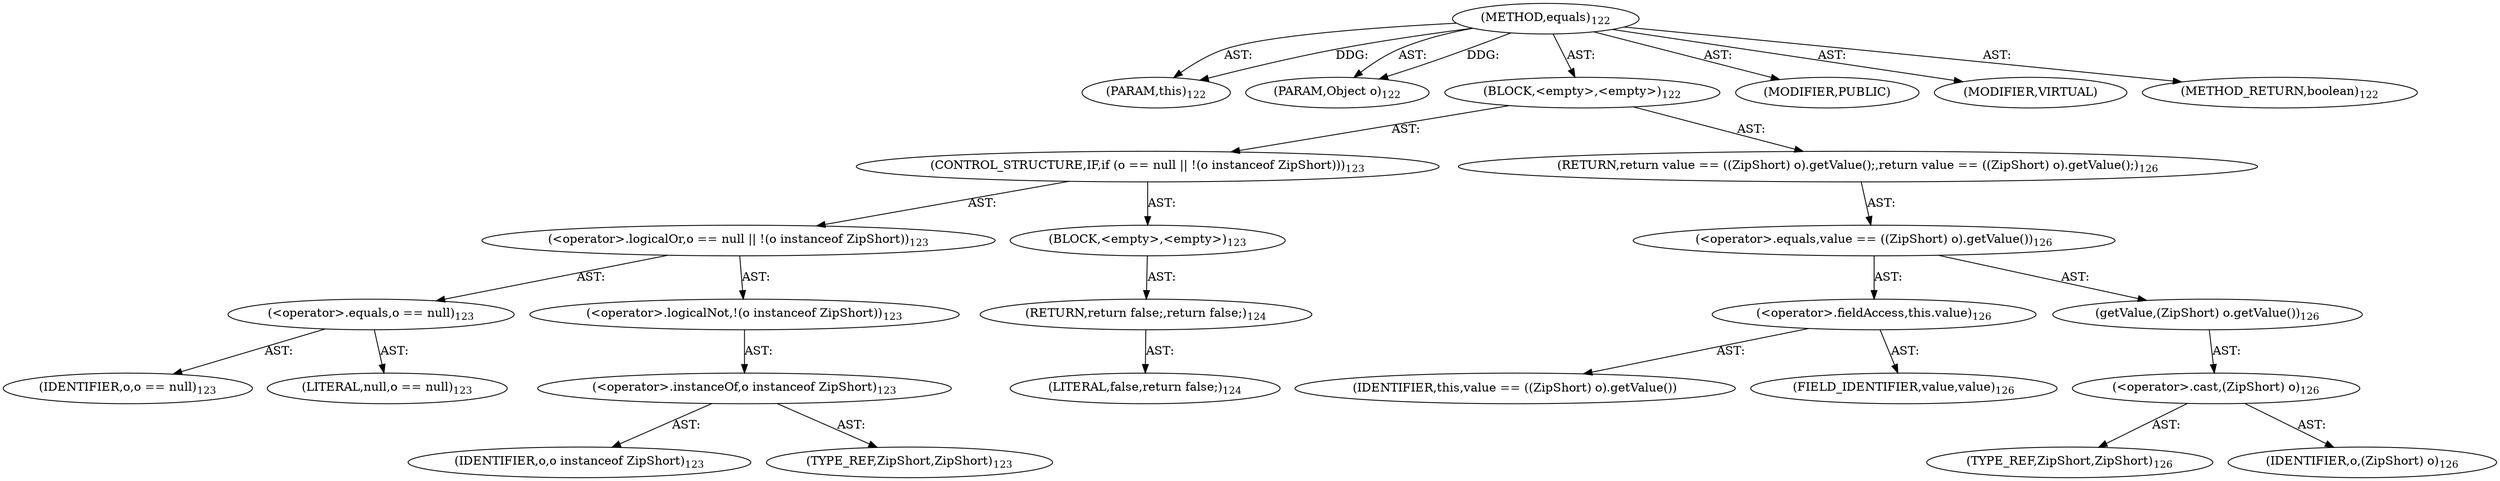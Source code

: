 digraph "equals" {  
"111669149701" [label = <(METHOD,equals)<SUB>122</SUB>> ]
"115964117001" [label = <(PARAM,this)<SUB>122</SUB>> ]
"115964117002" [label = <(PARAM,Object o)<SUB>122</SUB>> ]
"25769803781" [label = <(BLOCK,&lt;empty&gt;,&lt;empty&gt;)<SUB>122</SUB>> ]
"47244640256" [label = <(CONTROL_STRUCTURE,IF,if (o == null || !(o instanceof ZipShort)))<SUB>123</SUB>> ]
"30064771099" [label = <(&lt;operator&gt;.logicalOr,o == null || !(o instanceof ZipShort))<SUB>123</SUB>> ]
"30064771100" [label = <(&lt;operator&gt;.equals,o == null)<SUB>123</SUB>> ]
"68719476753" [label = <(IDENTIFIER,o,o == null)<SUB>123</SUB>> ]
"90194313227" [label = <(LITERAL,null,o == null)<SUB>123</SUB>> ]
"30064771101" [label = <(&lt;operator&gt;.logicalNot,!(o instanceof ZipShort))<SUB>123</SUB>> ]
"30064771102" [label = <(&lt;operator&gt;.instanceOf,o instanceof ZipShort)<SUB>123</SUB>> ]
"68719476754" [label = <(IDENTIFIER,o,o instanceof ZipShort)<SUB>123</SUB>> ]
"180388626434" [label = <(TYPE_REF,ZipShort,ZipShort)<SUB>123</SUB>> ]
"25769803782" [label = <(BLOCK,&lt;empty&gt;,&lt;empty&gt;)<SUB>123</SUB>> ]
"146028888066" [label = <(RETURN,return false;,return false;)<SUB>124</SUB>> ]
"90194313228" [label = <(LITERAL,false,return false;)<SUB>124</SUB>> ]
"146028888067" [label = <(RETURN,return value == ((ZipShort) o).getValue();,return value == ((ZipShort) o).getValue();)<SUB>126</SUB>> ]
"30064771103" [label = <(&lt;operator&gt;.equals,value == ((ZipShort) o).getValue())<SUB>126</SUB>> ]
"30064771104" [label = <(&lt;operator&gt;.fieldAccess,this.value)<SUB>126</SUB>> ]
"68719476755" [label = <(IDENTIFIER,this,value == ((ZipShort) o).getValue())> ]
"55834574854" [label = <(FIELD_IDENTIFIER,value,value)<SUB>126</SUB>> ]
"30064771105" [label = <(getValue,(ZipShort) o.getValue())<SUB>126</SUB>> ]
"30064771106" [label = <(&lt;operator&gt;.cast,(ZipShort) o)<SUB>126</SUB>> ]
"180388626435" [label = <(TYPE_REF,ZipShort,ZipShort)<SUB>126</SUB>> ]
"68719476756" [label = <(IDENTIFIER,o,(ZipShort) o)<SUB>126</SUB>> ]
"133143986187" [label = <(MODIFIER,PUBLIC)> ]
"133143986188" [label = <(MODIFIER,VIRTUAL)> ]
"128849018885" [label = <(METHOD_RETURN,boolean)<SUB>122</SUB>> ]
  "111669149701" -> "115964117001"  [ label = "AST: "] 
  "111669149701" -> "115964117002"  [ label = "AST: "] 
  "111669149701" -> "25769803781"  [ label = "AST: "] 
  "111669149701" -> "133143986187"  [ label = "AST: "] 
  "111669149701" -> "133143986188"  [ label = "AST: "] 
  "111669149701" -> "128849018885"  [ label = "AST: "] 
  "25769803781" -> "47244640256"  [ label = "AST: "] 
  "25769803781" -> "146028888067"  [ label = "AST: "] 
  "47244640256" -> "30064771099"  [ label = "AST: "] 
  "47244640256" -> "25769803782"  [ label = "AST: "] 
  "30064771099" -> "30064771100"  [ label = "AST: "] 
  "30064771099" -> "30064771101"  [ label = "AST: "] 
  "30064771100" -> "68719476753"  [ label = "AST: "] 
  "30064771100" -> "90194313227"  [ label = "AST: "] 
  "30064771101" -> "30064771102"  [ label = "AST: "] 
  "30064771102" -> "68719476754"  [ label = "AST: "] 
  "30064771102" -> "180388626434"  [ label = "AST: "] 
  "25769803782" -> "146028888066"  [ label = "AST: "] 
  "146028888066" -> "90194313228"  [ label = "AST: "] 
  "146028888067" -> "30064771103"  [ label = "AST: "] 
  "30064771103" -> "30064771104"  [ label = "AST: "] 
  "30064771103" -> "30064771105"  [ label = "AST: "] 
  "30064771104" -> "68719476755"  [ label = "AST: "] 
  "30064771104" -> "55834574854"  [ label = "AST: "] 
  "30064771105" -> "30064771106"  [ label = "AST: "] 
  "30064771106" -> "180388626435"  [ label = "AST: "] 
  "30064771106" -> "68719476756"  [ label = "AST: "] 
  "111669149701" -> "115964117001"  [ label = "DDG: "] 
  "111669149701" -> "115964117002"  [ label = "DDG: "] 
}
